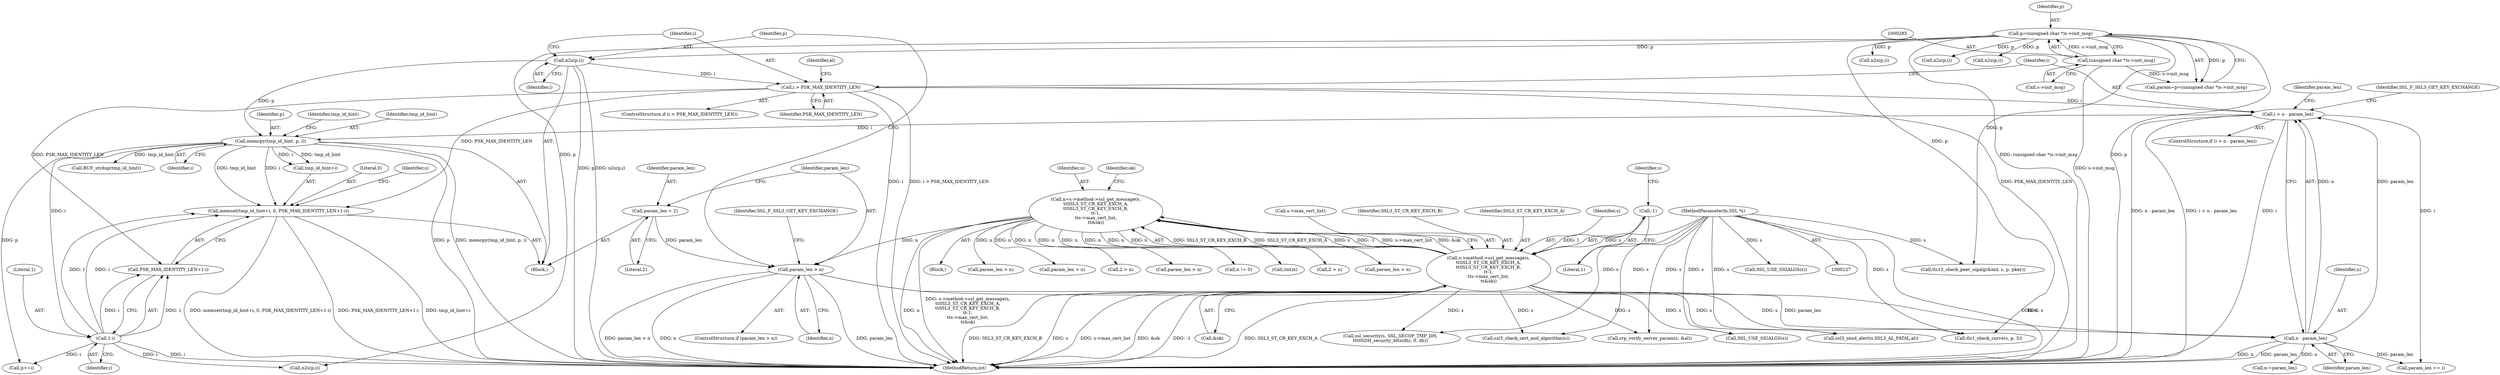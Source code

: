 digraph "0_openssl_ce325c60c74b0fa784f5872404b722e120e5cab0_0@API" {
"1000455" [label="(Call,memset(tmp_id_hint+i, 0, PSK_MAX_IDENTITY_LEN+1-i))"];
"1000451" [label="(Call,memcpy(tmp_id_hint, p, i))"];
"1000422" [label="(Call,n2s(p,i))"];
"1000282" [label="(Call,p=(unsigned char *)s->init_msg)"];
"1000284" [label="(Call,(unsigned char *)s->init_msg)"];
"1000438" [label="(Call,i > n - param_len)"];
"1000426" [label="(Call,i > PSK_MAX_IDENTITY_LEN)"];
"1000440" [label="(Call,n - param_len)"];
"1000414" [label="(Call,param_len > n)"];
"1000410" [label="(Call,param_len = 2)"];
"1000182" [label="(Call,n=s->method->ssl_get_message(s,\n\t\tSSL3_ST_CR_KEY_EXCH_A,\n\t\tSSL3_ST_CR_KEY_EXCH_B,\n\t\t-1,\n\t\ts->max_cert_list,\n\t\t&ok))"];
"1000184" [label="(Call,s->method->ssl_get_message(s,\n\t\tSSL3_ST_CR_KEY_EXCH_A,\n\t\tSSL3_ST_CR_KEY_EXCH_B,\n\t\t-1,\n\t\ts->max_cert_list,\n\t\t&ok))"];
"1000128" [label="(MethodParameterIn,SSL *s)"];
"1000188" [label="(Call,-1)"];
"1000462" [label="(Call,1-i)"];
"1000282" [label="(Call,p=(unsigned char *)s->init_msg)"];
"1000412" [label="(Literal,2)"];
"1000453" [label="(Identifier,p)"];
"1000457" [label="(Identifier,tmp_id_hint)"];
"1001115" [label="(Call,ssl_security(s, SSL_SECOP_TMP_DH,\n\t\t\t\t\t\tDH_security_bits(dh), 0, dh))"];
"1000463" [label="(Literal,1)"];
"1000527" [label="(Call,n2s(p,i))"];
"1000129" [label="(Block,)"];
"1000459" [label="(Literal,0)"];
"1000424" [label="(Identifier,i)"];
"1001229" [label="(Call,tls1_check_curve(s, p, 3))"];
"1001755" [label="(Call,ssl3_send_alert(s,SSL3_AL_FATAL,al))"];
"1000425" [label="(ControlStructure,if (i > PSK_MAX_IDENTITY_LEN))"];
"1000411" [label="(Identifier,param_len)"];
"1000415" [label="(Identifier,param_len)"];
"1000426" [label="(Call,i > PSK_MAX_IDENTITY_LEN)"];
"1000439" [label="(Identifier,i)"];
"1000190" [label="(Call,s->max_cert_list)"];
"1000128" [label="(MethodParameterIn,SSL *s)"];
"1001505" [label="(Call,n2s(p,i))"];
"1000451" [label="(Call,memcpy(tmp_id_hint, p, i))"];
"1000408" [label="(Block,)"];
"1000442" [label="(Identifier,param_len)"];
"1001219" [label="(Call,param_len > n)"];
"1000506" [label="(Call,n-=param_len)"];
"1000187" [label="(Identifier,SSL3_ST_CR_KEY_EXCH_B)"];
"1001462" [label="(Call,tls12_check_peer_sigalg(&md, s, p, pkey))"];
"1000445" [label="(Identifier,SSL_F_SSL3_GET_KEY_EXCHANGE)"];
"1001447" [label="(Call,SSL_USE_SIGALGS(s))"];
"1000189" [label="(Literal,1)"];
"1000441" [label="(Identifier,n)"];
"1000437" [label="(ControlStructure,if (i > n - param_len))"];
"1001540" [label="(Call,SSL_USE_SIGALGS(s))"];
"1000821" [label="(Call,n2s(p,i))"];
"1000813" [label="(Call,param_len > n)"];
"1001497" [label="(Call,2 > n)"];
"1000977" [label="(Call,n2s(p,i))"];
"1000485" [label="(Call,BUF_strdup(tmp_id_hint))"];
"1000283" [label="(Identifier,p)"];
"1000183" [label="(Identifier,n)"];
"1001790" [label="(MethodReturn,int)"];
"1000462" [label="(Call,1-i)"];
"1000413" [label="(ControlStructure,if (param_len > n))"];
"1000419" [label="(Identifier,SSL_F_SSL3_GET_KEY_EXCHANGE)"];
"1000969" [label="(Call,param_len > n)"];
"1000188" [label="(Call,-1)"];
"1000464" [label="(Identifier,i)"];
"1001732" [label="(Call,ssl3_check_cert_and_algorithm(s))"];
"1000431" [label="(Identifier,al)"];
"1000427" [label="(Identifier,i)"];
"1000422" [label="(Call,n2s(p,i))"];
"1001739" [label="(Call,n != 0)"];
"1000440" [label="(Call,n - param_len)"];
"1000286" [label="(Call,s->init_msg)"];
"1000460" [label="(Call,PSK_MAX_IDENTITY_LEN+1-i)"];
"1000197" [label="(Identifier,ok)"];
"1000728" [label="(Call,srp_verify_server_param(s, &al))"];
"1000414" [label="(Call,param_len > n)"];
"1000186" [label="(Identifier,SSL3_ST_CR_KEY_EXCH_A)"];
"1000456" [label="(Call,tmp_id_hint+i)"];
"1000448" [label="(Call,param_len += i)"];
"1000185" [label="(Identifier,s)"];
"1000280" [label="(Call,param=p=(unsigned char *)s->init_msg)"];
"1000449" [label="(Identifier,param_len)"];
"1000199" [label="(Call,(int)n)"];
"1000455" [label="(Call,memset(tmp_id_hint+i, 0, PSK_MAX_IDENTITY_LEN+1-i))"];
"1000454" [label="(Identifier,i)"];
"1000438" [label="(Call,i > n - param_len)"];
"1000182" [label="(Call,n=s->method->ssl_get_message(s,\n\t\tSSL3_ST_CR_KEY_EXCH_A,\n\t\tSSL3_ST_CR_KEY_EXCH_B,\n\t\t-1,\n\t\ts->max_cert_list,\n\t\t&ok))"];
"1000284" [label="(Call,(unsigned char *)s->init_msg)"];
"1000191" [label="(Identifier,s)"];
"1000423" [label="(Identifier,p)"];
"1001452" [label="(Call,2 > n)"];
"1000410" [label="(Call,param_len = 2)"];
"1000452" [label="(Identifier,tmp_id_hint)"];
"1000416" [label="(Identifier,n)"];
"1000503" [label="(Call,p+=i)"];
"1000519" [label="(Call,param_len > n)"];
"1000428" [label="(Identifier,PSK_MAX_IDENTITY_LEN)"];
"1000193" [label="(Call,&ok)"];
"1000184" [label="(Call,s->method->ssl_get_message(s,\n\t\tSSL3_ST_CR_KEY_EXCH_A,\n\t\tSSL3_ST_CR_KEY_EXCH_B,\n\t\t-1,\n\t\ts->max_cert_list,\n\t\t&ok))"];
"1000469" [label="(Identifier,s)"];
"1000455" -> "1000408"  [label="AST: "];
"1000455" -> "1000460"  [label="CFG: "];
"1000456" -> "1000455"  [label="AST: "];
"1000459" -> "1000455"  [label="AST: "];
"1000460" -> "1000455"  [label="AST: "];
"1000469" -> "1000455"  [label="CFG: "];
"1000455" -> "1001790"  [label="DDG: memset(tmp_id_hint+i, 0, PSK_MAX_IDENTITY_LEN+1-i)"];
"1000455" -> "1001790"  [label="DDG: PSK_MAX_IDENTITY_LEN+1-i"];
"1000455" -> "1001790"  [label="DDG: tmp_id_hint+i"];
"1000451" -> "1000455"  [label="DDG: tmp_id_hint"];
"1000451" -> "1000455"  [label="DDG: i"];
"1000426" -> "1000455"  [label="DDG: PSK_MAX_IDENTITY_LEN"];
"1000462" -> "1000455"  [label="DDG: 1"];
"1000462" -> "1000455"  [label="DDG: i"];
"1000451" -> "1000408"  [label="AST: "];
"1000451" -> "1000454"  [label="CFG: "];
"1000452" -> "1000451"  [label="AST: "];
"1000453" -> "1000451"  [label="AST: "];
"1000454" -> "1000451"  [label="AST: "];
"1000457" -> "1000451"  [label="CFG: "];
"1000451" -> "1001790"  [label="DDG: p"];
"1000451" -> "1001790"  [label="DDG: memcpy(tmp_id_hint, p, i)"];
"1000422" -> "1000451"  [label="DDG: p"];
"1000438" -> "1000451"  [label="DDG: i"];
"1000451" -> "1000456"  [label="DDG: tmp_id_hint"];
"1000451" -> "1000456"  [label="DDG: i"];
"1000451" -> "1000462"  [label="DDG: i"];
"1000451" -> "1000485"  [label="DDG: tmp_id_hint"];
"1000451" -> "1000503"  [label="DDG: p"];
"1000422" -> "1000408"  [label="AST: "];
"1000422" -> "1000424"  [label="CFG: "];
"1000423" -> "1000422"  [label="AST: "];
"1000424" -> "1000422"  [label="AST: "];
"1000427" -> "1000422"  [label="CFG: "];
"1000422" -> "1001790"  [label="DDG: p"];
"1000422" -> "1001790"  [label="DDG: n2s(p,i)"];
"1000282" -> "1000422"  [label="DDG: p"];
"1000422" -> "1000426"  [label="DDG: i"];
"1000282" -> "1000280"  [label="AST: "];
"1000282" -> "1000284"  [label="CFG: "];
"1000283" -> "1000282"  [label="AST: "];
"1000284" -> "1000282"  [label="AST: "];
"1000280" -> "1000282"  [label="CFG: "];
"1000282" -> "1001790"  [label="DDG: (unsigned char *)s->init_msg"];
"1000282" -> "1001790"  [label="DDG: p"];
"1000282" -> "1000280"  [label="DDG: p"];
"1000284" -> "1000282"  [label="DDG: s->init_msg"];
"1000282" -> "1000527"  [label="DDG: p"];
"1000282" -> "1000821"  [label="DDG: p"];
"1000282" -> "1000977"  [label="DDG: p"];
"1000282" -> "1001229"  [label="DDG: p"];
"1000282" -> "1001462"  [label="DDG: p"];
"1000282" -> "1001505"  [label="DDG: p"];
"1000284" -> "1000286"  [label="CFG: "];
"1000285" -> "1000284"  [label="AST: "];
"1000286" -> "1000284"  [label="AST: "];
"1000284" -> "1001790"  [label="DDG: s->init_msg"];
"1000284" -> "1000280"  [label="DDG: s->init_msg"];
"1000438" -> "1000437"  [label="AST: "];
"1000438" -> "1000440"  [label="CFG: "];
"1000439" -> "1000438"  [label="AST: "];
"1000440" -> "1000438"  [label="AST: "];
"1000445" -> "1000438"  [label="CFG: "];
"1000449" -> "1000438"  [label="CFG: "];
"1000438" -> "1001790"  [label="DDG: n - param_len"];
"1000438" -> "1001790"  [label="DDG: i > n - param_len"];
"1000438" -> "1001790"  [label="DDG: i"];
"1000426" -> "1000438"  [label="DDG: i"];
"1000440" -> "1000438"  [label="DDG: n"];
"1000440" -> "1000438"  [label="DDG: param_len"];
"1000438" -> "1000448"  [label="DDG: i"];
"1000426" -> "1000425"  [label="AST: "];
"1000426" -> "1000428"  [label="CFG: "];
"1000427" -> "1000426"  [label="AST: "];
"1000428" -> "1000426"  [label="AST: "];
"1000431" -> "1000426"  [label="CFG: "];
"1000439" -> "1000426"  [label="CFG: "];
"1000426" -> "1001790"  [label="DDG: PSK_MAX_IDENTITY_LEN"];
"1000426" -> "1001790"  [label="DDG: i"];
"1000426" -> "1001790"  [label="DDG: i > PSK_MAX_IDENTITY_LEN"];
"1000426" -> "1000460"  [label="DDG: PSK_MAX_IDENTITY_LEN"];
"1000440" -> "1000442"  [label="CFG: "];
"1000441" -> "1000440"  [label="AST: "];
"1000442" -> "1000440"  [label="AST: "];
"1000440" -> "1001790"  [label="DDG: param_len"];
"1000440" -> "1001790"  [label="DDG: n"];
"1000414" -> "1000440"  [label="DDG: n"];
"1000414" -> "1000440"  [label="DDG: param_len"];
"1000440" -> "1000448"  [label="DDG: param_len"];
"1000440" -> "1000506"  [label="DDG: n"];
"1000414" -> "1000413"  [label="AST: "];
"1000414" -> "1000416"  [label="CFG: "];
"1000415" -> "1000414"  [label="AST: "];
"1000416" -> "1000414"  [label="AST: "];
"1000419" -> "1000414"  [label="CFG: "];
"1000423" -> "1000414"  [label="CFG: "];
"1000414" -> "1001790"  [label="DDG: param_len > n"];
"1000414" -> "1001790"  [label="DDG: n"];
"1000414" -> "1001790"  [label="DDG: param_len"];
"1000410" -> "1000414"  [label="DDG: param_len"];
"1000182" -> "1000414"  [label="DDG: n"];
"1000410" -> "1000408"  [label="AST: "];
"1000410" -> "1000412"  [label="CFG: "];
"1000411" -> "1000410"  [label="AST: "];
"1000412" -> "1000410"  [label="AST: "];
"1000415" -> "1000410"  [label="CFG: "];
"1000182" -> "1000129"  [label="AST: "];
"1000182" -> "1000184"  [label="CFG: "];
"1000183" -> "1000182"  [label="AST: "];
"1000184" -> "1000182"  [label="AST: "];
"1000197" -> "1000182"  [label="CFG: "];
"1000182" -> "1001790"  [label="DDG: s->method->ssl_get_message(s,\n\t\tSSL3_ST_CR_KEY_EXCH_A,\n\t\tSSL3_ST_CR_KEY_EXCH_B,\n\t\t-1,\n\t\ts->max_cert_list,\n\t\t&ok)"];
"1000182" -> "1001790"  [label="DDG: n"];
"1000184" -> "1000182"  [label="DDG: SSL3_ST_CR_KEY_EXCH_B"];
"1000184" -> "1000182"  [label="DDG: SSL3_ST_CR_KEY_EXCH_A"];
"1000184" -> "1000182"  [label="DDG: s"];
"1000184" -> "1000182"  [label="DDG: -1"];
"1000184" -> "1000182"  [label="DDG: s->max_cert_list"];
"1000184" -> "1000182"  [label="DDG: &ok"];
"1000182" -> "1000199"  [label="DDG: n"];
"1000182" -> "1000519"  [label="DDG: n"];
"1000182" -> "1000813"  [label="DDG: n"];
"1000182" -> "1000969"  [label="DDG: n"];
"1000182" -> "1001219"  [label="DDG: n"];
"1000182" -> "1001452"  [label="DDG: n"];
"1000182" -> "1001497"  [label="DDG: n"];
"1000182" -> "1001739"  [label="DDG: n"];
"1000184" -> "1000193"  [label="CFG: "];
"1000185" -> "1000184"  [label="AST: "];
"1000186" -> "1000184"  [label="AST: "];
"1000187" -> "1000184"  [label="AST: "];
"1000188" -> "1000184"  [label="AST: "];
"1000190" -> "1000184"  [label="AST: "];
"1000193" -> "1000184"  [label="AST: "];
"1000184" -> "1001790"  [label="DDG: -1"];
"1000184" -> "1001790"  [label="DDG: SSL3_ST_CR_KEY_EXCH_A"];
"1000184" -> "1001790"  [label="DDG: SSL3_ST_CR_KEY_EXCH_B"];
"1000184" -> "1001790"  [label="DDG: s"];
"1000184" -> "1001790"  [label="DDG: s->max_cert_list"];
"1000184" -> "1001790"  [label="DDG: &ok"];
"1000128" -> "1000184"  [label="DDG: s"];
"1000188" -> "1000184"  [label="DDG: 1"];
"1000184" -> "1000728"  [label="DDG: s"];
"1000184" -> "1001115"  [label="DDG: s"];
"1000184" -> "1001229"  [label="DDG: s"];
"1000184" -> "1001447"  [label="DDG: s"];
"1000184" -> "1001732"  [label="DDG: s"];
"1000184" -> "1001755"  [label="DDG: s"];
"1000128" -> "1000127"  [label="AST: "];
"1000128" -> "1001790"  [label="DDG: s"];
"1000128" -> "1000728"  [label="DDG: s"];
"1000128" -> "1001115"  [label="DDG: s"];
"1000128" -> "1001229"  [label="DDG: s"];
"1000128" -> "1001447"  [label="DDG: s"];
"1000128" -> "1001462"  [label="DDG: s"];
"1000128" -> "1001540"  [label="DDG: s"];
"1000128" -> "1001732"  [label="DDG: s"];
"1000128" -> "1001755"  [label="DDG: s"];
"1000188" -> "1000189"  [label="CFG: "];
"1000189" -> "1000188"  [label="AST: "];
"1000191" -> "1000188"  [label="CFG: "];
"1000462" -> "1000460"  [label="AST: "];
"1000462" -> "1000464"  [label="CFG: "];
"1000463" -> "1000462"  [label="AST: "];
"1000464" -> "1000462"  [label="AST: "];
"1000460" -> "1000462"  [label="CFG: "];
"1000462" -> "1001790"  [label="DDG: i"];
"1000462" -> "1000460"  [label="DDG: 1"];
"1000462" -> "1000460"  [label="DDG: i"];
"1000462" -> "1000503"  [label="DDG: i"];
"1000462" -> "1001505"  [label="DDG: i"];
}
